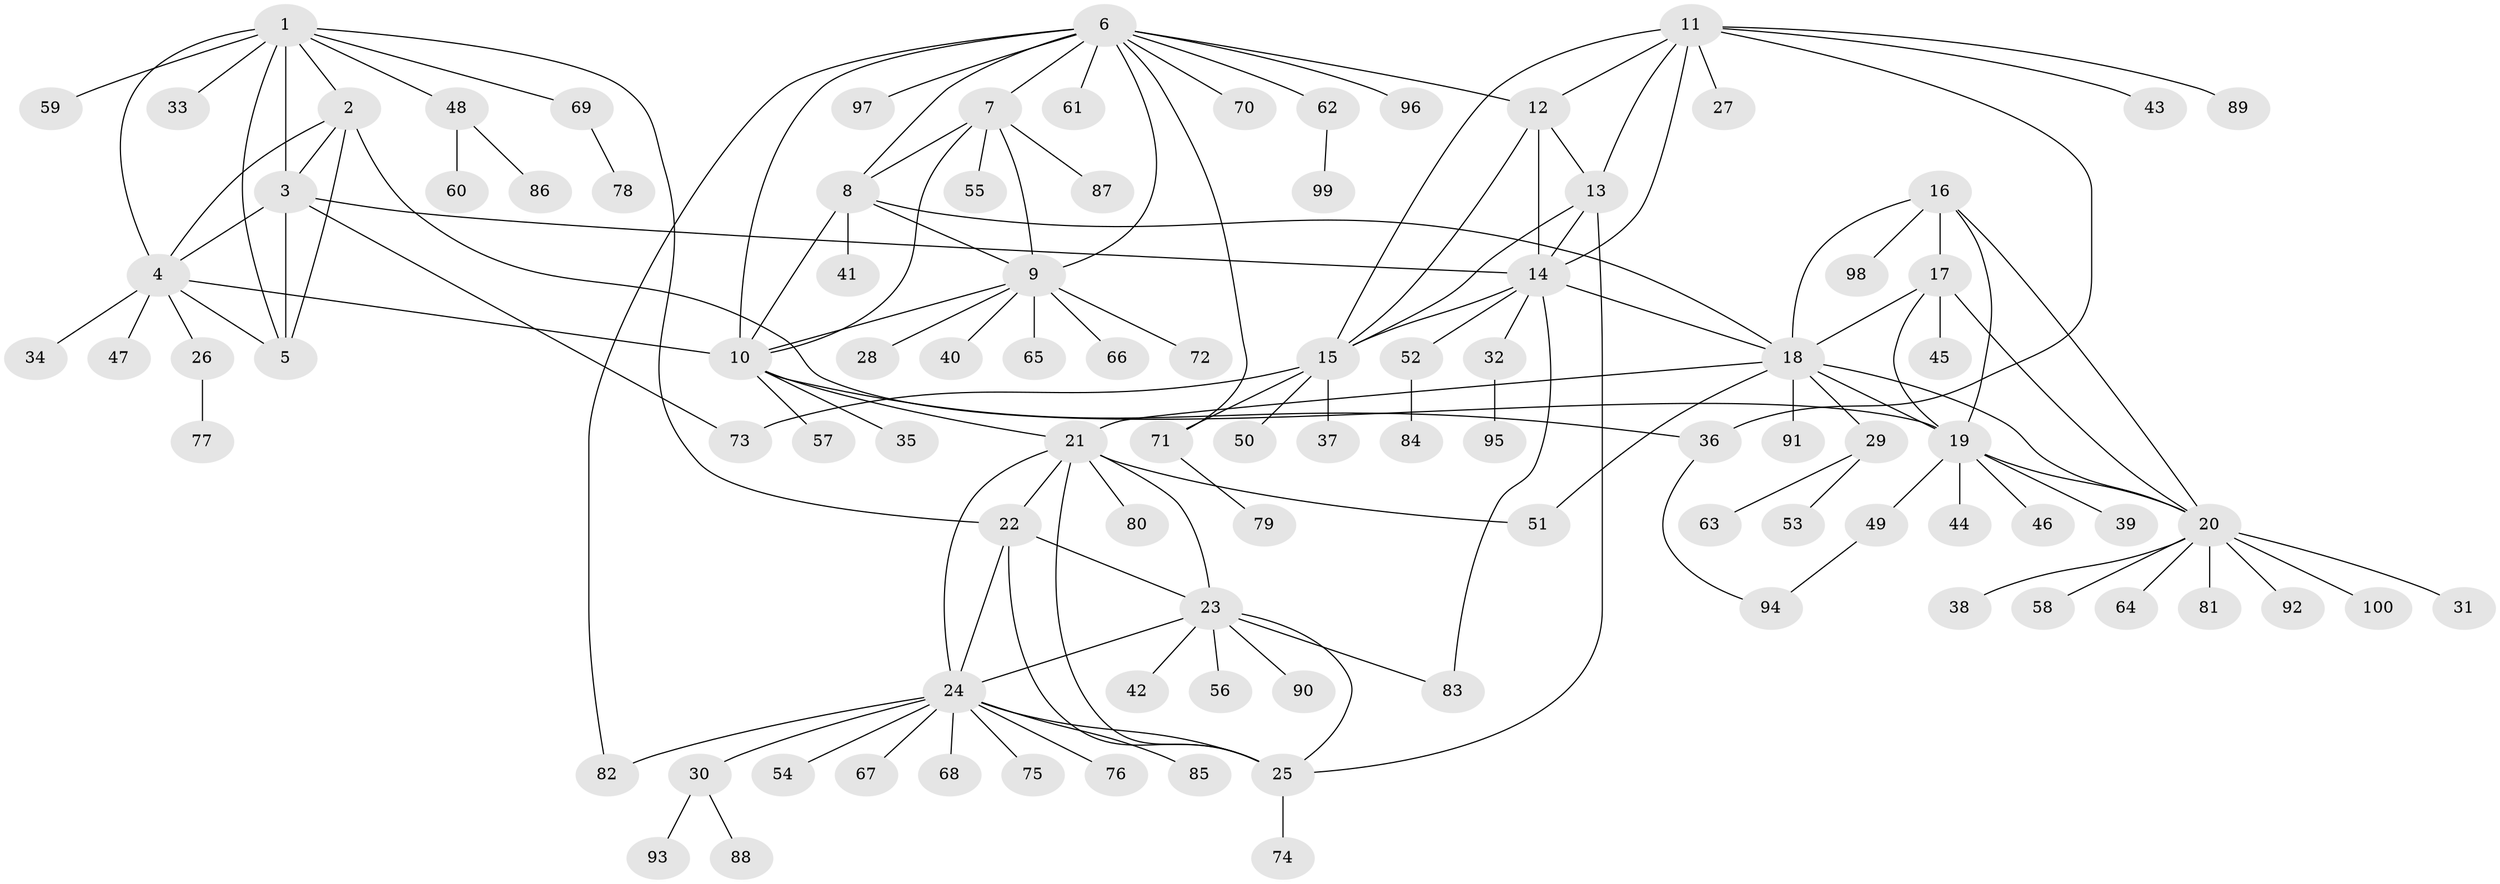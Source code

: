 // Generated by graph-tools (version 1.1) at 2025/37/03/09/25 02:37:40]
// undirected, 100 vertices, 142 edges
graph export_dot {
graph [start="1"]
  node [color=gray90,style=filled];
  1;
  2;
  3;
  4;
  5;
  6;
  7;
  8;
  9;
  10;
  11;
  12;
  13;
  14;
  15;
  16;
  17;
  18;
  19;
  20;
  21;
  22;
  23;
  24;
  25;
  26;
  27;
  28;
  29;
  30;
  31;
  32;
  33;
  34;
  35;
  36;
  37;
  38;
  39;
  40;
  41;
  42;
  43;
  44;
  45;
  46;
  47;
  48;
  49;
  50;
  51;
  52;
  53;
  54;
  55;
  56;
  57;
  58;
  59;
  60;
  61;
  62;
  63;
  64;
  65;
  66;
  67;
  68;
  69;
  70;
  71;
  72;
  73;
  74;
  75;
  76;
  77;
  78;
  79;
  80;
  81;
  82;
  83;
  84;
  85;
  86;
  87;
  88;
  89;
  90;
  91;
  92;
  93;
  94;
  95;
  96;
  97;
  98;
  99;
  100;
  1 -- 2;
  1 -- 3;
  1 -- 4;
  1 -- 5;
  1 -- 22;
  1 -- 33;
  1 -- 48;
  1 -- 59;
  1 -- 69;
  2 -- 3;
  2 -- 4;
  2 -- 5;
  2 -- 19;
  3 -- 4;
  3 -- 5;
  3 -- 14;
  3 -- 73;
  4 -- 5;
  4 -- 10;
  4 -- 26;
  4 -- 34;
  4 -- 47;
  6 -- 7;
  6 -- 8;
  6 -- 9;
  6 -- 10;
  6 -- 12;
  6 -- 61;
  6 -- 62;
  6 -- 70;
  6 -- 71;
  6 -- 82;
  6 -- 96;
  6 -- 97;
  7 -- 8;
  7 -- 9;
  7 -- 10;
  7 -- 55;
  7 -- 87;
  8 -- 9;
  8 -- 10;
  8 -- 18;
  8 -- 41;
  9 -- 10;
  9 -- 28;
  9 -- 40;
  9 -- 65;
  9 -- 66;
  9 -- 72;
  10 -- 21;
  10 -- 35;
  10 -- 36;
  10 -- 57;
  11 -- 12;
  11 -- 13;
  11 -- 14;
  11 -- 15;
  11 -- 27;
  11 -- 36;
  11 -- 43;
  11 -- 89;
  12 -- 13;
  12 -- 14;
  12 -- 15;
  13 -- 14;
  13 -- 15;
  13 -- 25;
  14 -- 15;
  14 -- 18;
  14 -- 32;
  14 -- 52;
  14 -- 83;
  15 -- 37;
  15 -- 50;
  15 -- 71;
  15 -- 73;
  16 -- 17;
  16 -- 18;
  16 -- 19;
  16 -- 20;
  16 -- 98;
  17 -- 18;
  17 -- 19;
  17 -- 20;
  17 -- 45;
  18 -- 19;
  18 -- 20;
  18 -- 21;
  18 -- 29;
  18 -- 51;
  18 -- 91;
  19 -- 20;
  19 -- 39;
  19 -- 44;
  19 -- 46;
  19 -- 49;
  20 -- 31;
  20 -- 38;
  20 -- 58;
  20 -- 64;
  20 -- 81;
  20 -- 92;
  20 -- 100;
  21 -- 22;
  21 -- 23;
  21 -- 24;
  21 -- 25;
  21 -- 51;
  21 -- 80;
  22 -- 23;
  22 -- 24;
  22 -- 25;
  23 -- 24;
  23 -- 25;
  23 -- 42;
  23 -- 56;
  23 -- 83;
  23 -- 90;
  24 -- 25;
  24 -- 30;
  24 -- 54;
  24 -- 67;
  24 -- 68;
  24 -- 75;
  24 -- 76;
  24 -- 82;
  24 -- 85;
  25 -- 74;
  26 -- 77;
  29 -- 53;
  29 -- 63;
  30 -- 88;
  30 -- 93;
  32 -- 95;
  36 -- 94;
  48 -- 60;
  48 -- 86;
  49 -- 94;
  52 -- 84;
  62 -- 99;
  69 -- 78;
  71 -- 79;
}
